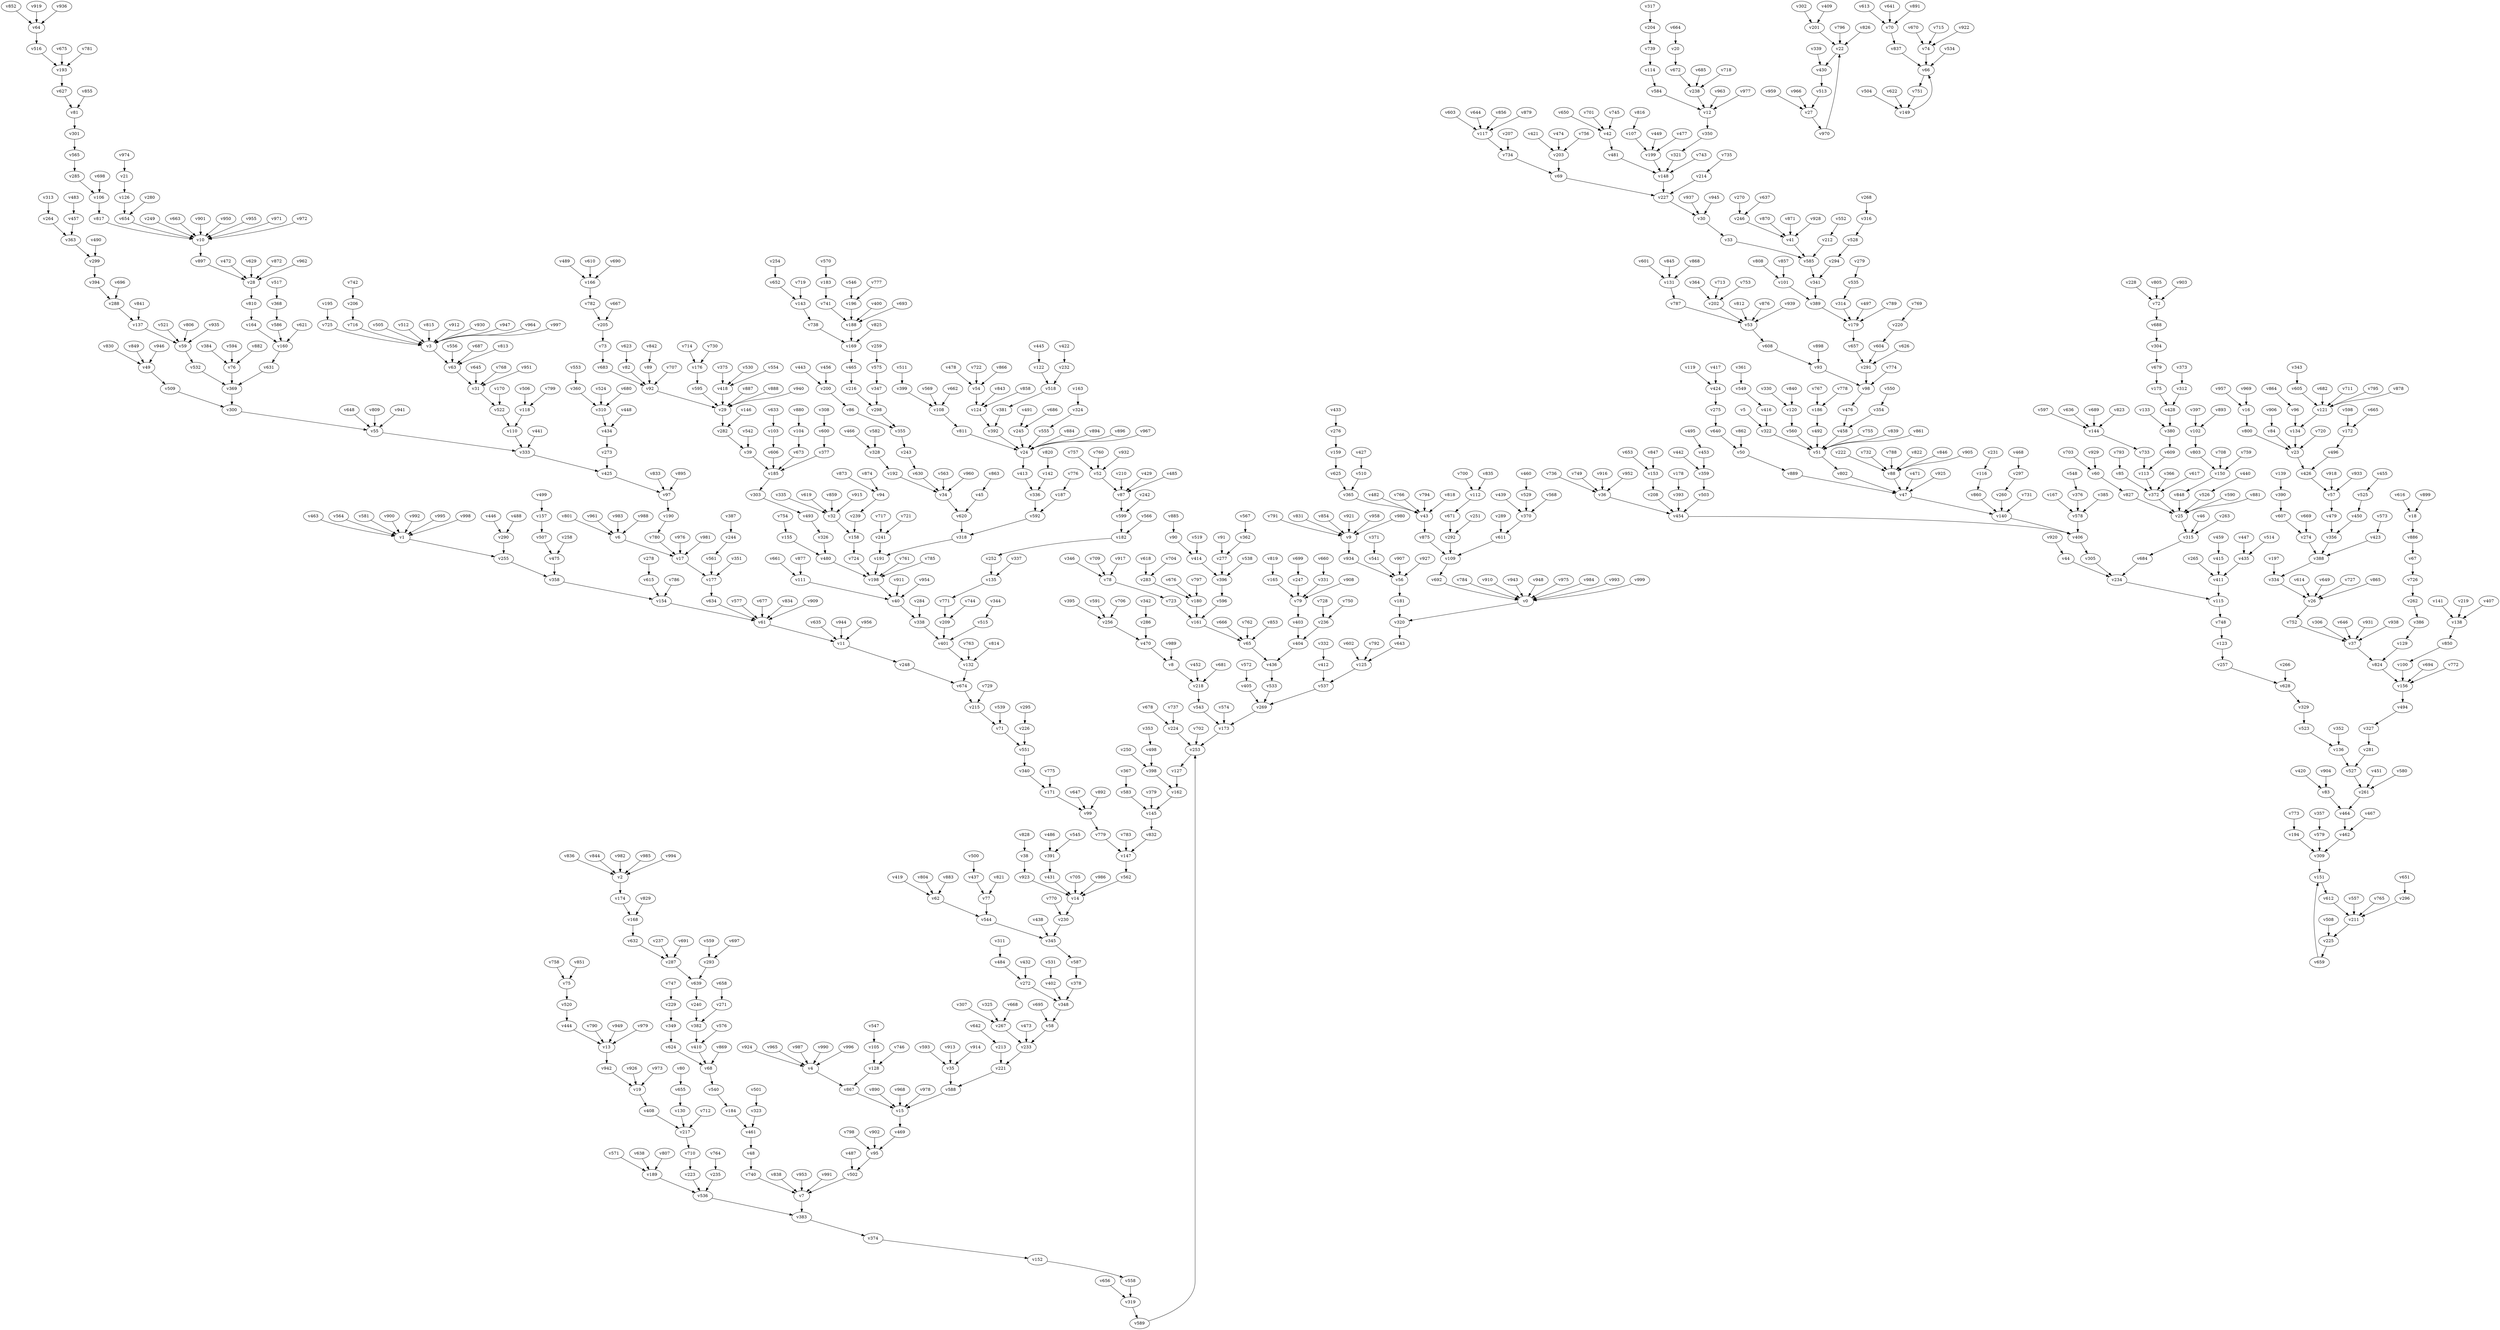 digraph G {
	"v0"->"v320"
	"v1"->"v255"
	"v2"->"v174"
	"v3"->"v63"
	"v4"->"v867"
	"v5"->"v322"
	"v6"->"v17"
	"v7"->"v383"
	"v8"->"v218"
	"v9"->"v934"
	"v10"->"v897"
	"v11"->"v248"
	"v12"->"v350"
	"v13"->"v942"
	"v14"->"v230"
	"v15"->"v469"
	"v16"->"v800"
	"v17"->"v177"
	"v18"->"v886"
	"v19"->"v408"
	"v20"->"v672"
	"v21"->"v126"
	"v22"->"v430"
	"v23"->"v426"
	"v24"->"v413"
	"v25"->"v315"
	"v26"->"v752"
	"v27"->"v970"
	"v28"->"v810"
	"v29"->"v282"
	"v30"->"v33"
	"v31"->"v522"
	"v32"->"v158"
	"v33"->"v585"
	"v34"->"v620"
	"v35"->"v588"
	"v36"->"v454"
	"v37"->"v824"
	"v38"->"v923"
	"v39"->"v185"
	"v40"->"v338"
	"v41"->"v585"
	"v42"->"v481"
	"v43"->"v875"
	"v44"->"v234"
	"v45"->"v620"
	"v46"->"v315"
	"v47"->"v140"
	"v48"->"v740"
	"v49"->"v509"
	"v50"->"v889"
	"v51"->"v802"
	"v52"->"v87"
	"v53"->"v608"
	"v54"->"v124"
	"v55"->"v333"
	"v56"->"v181"
	"v57"->"v479"
	"v58"->"v233"
	"v59"->"v532"
	"v60"->"v827"
	"v61"->"v11"
	"v62"->"v544"
	"v63"->"v31"
	"v64"->"v516"
	"v65"->"v436"
	"v66"->"v751"
	"v67"->"v726"
	"v68"->"v540"
	"v69"->"v227"
	"v70"->"v837"
	"v71"->"v551"
	"v72"->"v688"
	"v73"->"v683"
	"v74"->"v66"
	"v75"->"v520"
	"v76"->"v369"
	"v77"->"v544"
	"v78"->"v723"
	"v79"->"v403"
	"v80"->"v655"
	"v81"->"v301"
	"v82"->"v92"
	"v83"->"v464"
	"v84"->"v23"
	"v85"->"v372"
	"v86"->"v355"
	"v87"->"v599"
	"v88"->"v47"
	"v89"->"v92"
	"v90"->"v414"
	"v91"->"v277"
	"v92"->"v29"
	"v93"->"v98"
	"v94"->"v239"
	"v95"->"v502"
	"v96"->"v134"
	"v97"->"v190"
	"v98"->"v476"
	"v99"->"v779"
	"v100"->"v156"
	"v101"->"v389"
	"v102"->"v803"
	"v103"->"v606"
	"v104"->"v673"
	"v105"->"v128"
	"v106"->"v817"
	"v107"->"v199"
	"v108"->"v811"
	"v109"->"v692"
	"v110"->"v333"
	"v111"->"v40"
	"v112"->"v671"
	"v113"->"v372"
	"v114"->"v584"
	"v115"->"v748"
	"v116"->"v860"
	"v117"->"v734"
	"v118"->"v110"
	"v119"->"v424"
	"v120"->"v560"
	"v121"->"v134"
	"v122"->"v518"
	"v123"->"v257"
	"v124"->"v392"
	"v125"->"v537"
	"v126"->"v654"
	"v127"->"v162"
	"v128"->"v867"
	"v129"->"v824"
	"v130"->"v217"
	"v131"->"v787"
	"v132"->"v674"
	"v133"->"v380"
	"v134"->"v23"
	"v135"->"v771"
	"v136"->"v527"
	"v137"->"v59"
	"v138"->"v850"
	"v139"->"v390"
	"v140"->"v406"
	"v141"->"v138"
	"v142"->"v336"
	"v143"->"v738"
	"v144"->"v733"
	"v145"->"v832"
	"v146"->"v282"
	"v147"->"v562"
	"v148"->"v227"
	"v149"->"v66"
	"v150"->"v848"
	"v151"->"v612"
	"v152"->"v558"
	"v153"->"v208"
	"v154"->"v61"
	"v155"->"v480"
	"v156"->"v494"
	"v157"->"v507"
	"v158"->"v724"
	"v159"->"v625"
	"v160"->"v631"
	"v161"->"v65"
	"v162"->"v145"
	"v163"->"v324"
	"v164"->"v160"
	"v165"->"v79"
	"v166"->"v782"
	"v167"->"v578"
	"v168"->"v632"
	"v169"->"v465"
	"v170"->"v522"
	"v171"->"v99"
	"v172"->"v496"
	"v173"->"v253"
	"v174"->"v168"
	"v175"->"v428"
	"v176"->"v595"
	"v177"->"v634"
	"v178"->"v393"
	"v179"->"v657"
	"v180"->"v161"
	"v181"->"v320"
	"v182"->"v252"
	"v183"->"v741"
	"v184"->"v461"
	"v185"->"v303"
	"v186"->"v492"
	"v187"->"v592"
	"v188"->"v169"
	"v189"->"v536"
	"v190"->"v780"
	"v191"->"v198"
	"v192"->"v34"
	"v193"->"v627"
	"v194"->"v309"
	"v195"->"v725"
	"v196"->"v188"
	"v197"->"v334"
	"v198"->"v40"
	"v199"->"v148"
	"v200"->"v86"
	"v201"->"v22"
	"v202"->"v53"
	"v203"->"v69"
	"v204"->"v739"
	"v205"->"v73"
	"v206"->"v716"
	"v207"->"v734"
	"v208"->"v454"
	"v209"->"v401"
	"v210"->"v87"
	"v211"->"v225"
	"v212"->"v585"
	"v213"->"v221"
	"v214"->"v227"
	"v215"->"v71"
	"v216"->"v298"
	"v217"->"v710"
	"v218"->"v543"
	"v219"->"v138"
	"v220"->"v604"
	"v221"->"v588"
	"v222"->"v88"
	"v223"->"v536"
	"v224"->"v253"
	"v225"->"v659"
	"v226"->"v551"
	"v227"->"v30"
	"v228"->"v72"
	"v229"->"v349"
	"v230"->"v345"
	"v231"->"v116"
	"v232"->"v518"
	"v233"->"v221"
	"v234"->"v115"
	"v235"->"v536"
	"v236"->"v404"
	"v237"->"v287"
	"v238"->"v12"
	"v239"->"v158"
	"v240"->"v382"
	"v241"->"v191"
	"v242"->"v599"
	"v243"->"v630"
	"v244"->"v561"
	"v245"->"v24"
	"v246"->"v41"
	"v247"->"v79"
	"v248"->"v674"
	"v249"->"v10"
	"v250"->"v398"
	"v251"->"v292"
	"v252"->"v135"
	"v253"->"v127"
	"v254"->"v652"
	"v255"->"v358"
	"v256"->"v470"
	"v257"->"v628"
	"v258"->"v475"
	"v259"->"v575"
	"v260"->"v140"
	"v261"->"v464"
	"v262"->"v386"
	"v263"->"v315"
	"v264"->"v363"
	"v265"->"v411"
	"v266"->"v628"
	"v267"->"v233"
	"v268"->"v316"
	"v269"->"v173"
	"v270"->"v246"
	"v271"->"v382"
	"v272"->"v348"
	"v273"->"v425"
	"v274"->"v388"
	"v275"->"v640"
	"v276"->"v159"
	"v277"->"v396"
	"v278"->"v615"
	"v279"->"v535"
	"v280"->"v654"
	"v281"->"v527"
	"v282"->"v39"
	"v283"->"v180"
	"v284"->"v338"
	"v285"->"v106"
	"v286"->"v470"
	"v287"->"v639"
	"v288"->"v137"
	"v289"->"v611"
	"v290"->"v255"
	"v291"->"v98"
	"v292"->"v109"
	"v293"->"v639"
	"v294"->"v341"
	"v295"->"v226"
	"v296"->"v211"
	"v297"->"v260"
	"v298"->"v355"
	"v299"->"v394"
	"v300"->"v55"
	"v301"->"v565"
	"v302"->"v201"
	"v303"->"v493"
	"v304"->"v679"
	"v305"->"v234"
	"v306"->"v37"
	"v307"->"v267"
	"v308"->"v600"
	"v309"->"v151"
	"v310"->"v434"
	"v311"->"v484"
	"v312"->"v428"
	"v313"->"v264"
	"v314"->"v179"
	"v315"->"v684"
	"v316"->"v528"
	"v317"->"v204"
	"v318"->"v191"
	"v319"->"v589"
	"v320"->"v643"
	"v321"->"v148"
	"v322"->"v51"
	"v323"->"v461"
	"v324"->"v555"
	"v325"->"v267"
	"v326"->"v480"
	"v327"->"v281"
	"v328"->"v192"
	"v329"->"v523"
	"v330"->"v120"
	"v331"->"v79"
	"v332"->"v412"
	"v333"->"v425"
	"v334"->"v26"
	"v335"->"v32"
	"v336"->"v592"
	"v337"->"v135"
	"v338"->"v401"
	"v339"->"v430"
	"v340"->"v171"
	"v341"->"v389"
	"v342"->"v286"
	"v343"->"v605"
	"v344"->"v515"
	"v345"->"v587"
	"v346"->"v78"
	"v347"->"v298"
	"v348"->"v58"
	"v349"->"v624"
	"v350"->"v321"
	"v351"->"v177"
	"v352"->"v136"
	"v353"->"v498"
	"v354"->"v458"
	"v355"->"v243"
	"v356"->"v388"
	"v357"->"v579"
	"v358"->"v154"
	"v359"->"v503"
	"v360"->"v310"
	"v361"->"v549"
	"v362"->"v277"
	"v363"->"v299"
	"v364"->"v202"
	"v365"->"v43"
	"v366"->"v372"
	"v367"->"v583"
	"v368"->"v586"
	"v369"->"v300"
	"v370"->"v611"
	"v371"->"v541"
	"v372"->"v25"
	"v373"->"v312"
	"v374"->"v152"
	"v375"->"v418"
	"v376"->"v578"
	"v377"->"v185"
	"v378"->"v348"
	"v379"->"v145"
	"v380"->"v609"
	"v381"->"v392"
	"v382"->"v410"
	"v383"->"v374"
	"v384"->"v76"
	"v385"->"v578"
	"v386"->"v129"
	"v387"->"v244"
	"v388"->"v334"
	"v389"->"v179"
	"v390"->"v607"
	"v391"->"v431"
	"v392"->"v24"
	"v393"->"v454"
	"v394"->"v288"
	"v395"->"v256"
	"v396"->"v596"
	"v397"->"v102"
	"v398"->"v162"
	"v399"->"v108"
	"v400"->"v188"
	"v401"->"v132"
	"v402"->"v348"
	"v403"->"v404"
	"v404"->"v436"
	"v405"->"v269"
	"v406"->"v305"
	"v407"->"v138"
	"v408"->"v217"
	"v409"->"v201"
	"v410"->"v68"
	"v411"->"v115"
	"v412"->"v537"
	"v413"->"v336"
	"v414"->"v396"
	"v415"->"v411"
	"v416"->"v322"
	"v417"->"v424"
	"v418"->"v29"
	"v419"->"v62"
	"v420"->"v83"
	"v421"->"v203"
	"v422"->"v232"
	"v423"->"v388"
	"v424"->"v275"
	"v425"->"v97"
	"v426"->"v57"
	"v427"->"v510"
	"v428"->"v380"
	"v429"->"v87"
	"v430"->"v513"
	"v431"->"v14"
	"v432"->"v272"
	"v433"->"v276"
	"v434"->"v273"
	"v435"->"v411"
	"v436"->"v533"
	"v437"->"v77"
	"v438"->"v345"
	"v439"->"v370"
	"v440"->"v526"
	"v441"->"v333"
	"v442"->"v359"
	"v443"->"v200"
	"v444"->"v13"
	"v445"->"v122"
	"v446"->"v290"
	"v447"->"v435"
	"v448"->"v434"
	"v449"->"v199"
	"v450"->"v356"
	"v451"->"v261"
	"v452"->"v218"
	"v453"->"v359"
	"v454"->"v406"
	"v455"->"v525"
	"v456"->"v200"
	"v457"->"v363"
	"v458"->"v51"
	"v459"->"v415"
	"v460"->"v529"
	"v461"->"v48"
	"v462"->"v309"
	"v463"->"v1"
	"v464"->"v462"
	"v465"->"v216"
	"v466"->"v328"
	"v467"->"v462"
	"v468"->"v297"
	"v469"->"v95"
	"v470"->"v8"
	"v471"->"v47"
	"v472"->"v28"
	"v473"->"v233"
	"v474"->"v203"
	"v475"->"v358"
	"v476"->"v458"
	"v477"->"v199"
	"v478"->"v54"
	"v479"->"v356"
	"v480"->"v198"
	"v481"->"v148"
	"v482"->"v43"
	"v483"->"v457"
	"v484"->"v272"
	"v485"->"v87"
	"v486"->"v391"
	"v487"->"v502"
	"v488"->"v290"
	"v489"->"v166"
	"v490"->"v299"
	"v491"->"v245"
	"v492"->"v51"
	"v493"->"v326"
	"v494"->"v327"
	"v495"->"v453"
	"v496"->"v426"
	"v497"->"v179"
	"v498"->"v398"
	"v499"->"v157"
	"v500"->"v437"
	"v501"->"v323"
	"v502"->"v7"
	"v503"->"v454"
	"v504"->"v149"
	"v505"->"v3"
	"v506"->"v118"
	"v507"->"v475"
	"v508"->"v225"
	"v509"->"v300"
	"v510"->"v365"
	"v511"->"v399"
	"v512"->"v3"
	"v513"->"v27"
	"v514"->"v435"
	"v515"->"v401"
	"v516"->"v193"
	"v517"->"v368"
	"v518"->"v381"
	"v519"->"v414"
	"v520"->"v444"
	"v521"->"v59"
	"v522"->"v110"
	"v523"->"v136"
	"v524"->"v310"
	"v525"->"v450"
	"v526"->"v25"
	"v527"->"v261"
	"v528"->"v294"
	"v529"->"v370"
	"v530"->"v418"
	"v531"->"v402"
	"v532"->"v369"
	"v533"->"v269"
	"v534"->"v66"
	"v535"->"v314"
	"v536"->"v383"
	"v537"->"v269"
	"v538"->"v396"
	"v539"->"v71"
	"v540"->"v184"
	"v541"->"v56"
	"v542"->"v39"
	"v543"->"v173"
	"v544"->"v345"
	"v545"->"v391"
	"v546"->"v196"
	"v547"->"v105"
	"v548"->"v376"
	"v549"->"v416"
	"v550"->"v354"
	"v551"->"v340"
	"v552"->"v212"
	"v553"->"v360"
	"v554"->"v418"
	"v555"->"v24"
	"v556"->"v63"
	"v557"->"v211"
	"v558"->"v319"
	"v559"->"v293"
	"v560"->"v51"
	"v561"->"v177"
	"v562"->"v14"
	"v563"->"v34"
	"v564"->"v1"
	"v565"->"v285"
	"v566"->"v182"
	"v567"->"v362"
	"v568"->"v370"
	"v569"->"v108"
	"v570"->"v183"
	"v571"->"v189"
	"v572"->"v405"
	"v573"->"v423"
	"v574"->"v173"
	"v575"->"v347"
	"v576"->"v410"
	"v577"->"v61"
	"v578"->"v406"
	"v579"->"v309"
	"v580"->"v261"
	"v581"->"v1"
	"v582"->"v328"
	"v583"->"v145"
	"v584"->"v12"
	"v585"->"v341"
	"v586"->"v160"
	"v587"->"v378"
	"v588"->"v15"
	"v589"->"v253"
	"v590"->"v25"
	"v591"->"v256"
	"v592"->"v318"
	"v593"->"v35"
	"v594"->"v76"
	"v595"->"v29"
	"v596"->"v161"
	"v597"->"v144"
	"v598"->"v172"
	"v599"->"v182"
	"v600"->"v377"
	"v601"->"v131"
	"v602"->"v125"
	"v603"->"v117"
	"v604"->"v291"
	"v605"->"v121"
	"v606"->"v185"
	"v607"->"v274"
	"v608"->"v93"
	"v609"->"v113"
	"v610"->"v166"
	"v611"->"v109"
	"v612"->"v211"
	"v613"->"v70"
	"v614"->"v26"
	"v615"->"v154"
	"v616"->"v18"
	"v617"->"v372"
	"v618"->"v283"
	"v619"->"v32"
	"v620"->"v318"
	"v621"->"v160"
	"v622"->"v149"
	"v623"->"v82"
	"v624"->"v68"
	"v625"->"v365"
	"v626"->"v291"
	"v627"->"v81"
	"v628"->"v329"
	"v629"->"v28"
	"v630"->"v34"
	"v631"->"v369"
	"v632"->"v287"
	"v633"->"v103"
	"v634"->"v61"
	"v635"->"v11"
	"v636"->"v144"
	"v637"->"v246"
	"v638"->"v189"
	"v639"->"v240"
	"v640"->"v50"
	"v641"->"v70"
	"v642"->"v213"
	"v643"->"v125"
	"v644"->"v117"
	"v645"->"v31"
	"v646"->"v37"
	"v647"->"v99"
	"v648"->"v55"
	"v649"->"v26"
	"v650"->"v42"
	"v651"->"v296"
	"v652"->"v143"
	"v653"->"v153"
	"v654"->"v10"
	"v655"->"v130"
	"v656"->"v319"
	"v657"->"v291"
	"v658"->"v271"
	"v659"->"v151"
	"v660"->"v331"
	"v661"->"v111"
	"v662"->"v108"
	"v663"->"v10"
	"v664"->"v20"
	"v665"->"v172"
	"v666"->"v65"
	"v667"->"v205"
	"v668"->"v267"
	"v669"->"v274"
	"v670"->"v74"
	"v671"->"v292"
	"v672"->"v238"
	"v673"->"v185"
	"v674"->"v215"
	"v675"->"v193"
	"v676"->"v180"
	"v677"->"v61"
	"v678"->"v224"
	"v679"->"v175"
	"v680"->"v310"
	"v681"->"v218"
	"v682"->"v121"
	"v683"->"v92"
	"v684"->"v234"
	"v685"->"v238"
	"v686"->"v245"
	"v687"->"v63"
	"v688"->"v304"
	"v689"->"v144"
	"v690"->"v166"
	"v691"->"v287"
	"v692"->"v0"
	"v693"->"v188"
	"v694"->"v156"
	"v695"->"v58"
	"v696"->"v288"
	"v697"->"v293"
	"v698"->"v106"
	"v699"->"v247"
	"v700"->"v112"
	"v701"->"v42"
	"v702"->"v253"
	"v703"->"v60"
	"v704"->"v283"
	"v705"->"v14"
	"v706"->"v256"
	"v707"->"v92"
	"v708"->"v150"
	"v709"->"v78"
	"v710"->"v223"
	"v711"->"v121"
	"v712"->"v217"
	"v713"->"v202"
	"v714"->"v176"
	"v715"->"v74"
	"v716"->"v3"
	"v717"->"v241"
	"v718"->"v238"
	"v719"->"v143"
	"v720"->"v23"
	"v721"->"v241"
	"v722"->"v54"
	"v723"->"v161"
	"v724"->"v198"
	"v725"->"v3"
	"v726"->"v262"
	"v727"->"v26"
	"v728"->"v236"
	"v729"->"v215"
	"v730"->"v176"
	"v731"->"v140"
	"v732"->"v88"
	"v733"->"v113"
	"v734"->"v69"
	"v735"->"v214"
	"v736"->"v36"
	"v737"->"v224"
	"v738"->"v169"
	"v739"->"v114"
	"v740"->"v7"
	"v741"->"v188"
	"v742"->"v206"
	"v743"->"v148"
	"v744"->"v209"
	"v745"->"v42"
	"v746"->"v128"
	"v747"->"v229"
	"v748"->"v123"
	"v749"->"v36"
	"v750"->"v236"
	"v751"->"v149"
	"v752"->"v37"
	"v753"->"v202"
	"v754"->"v155"
	"v755"->"v51"
	"v756"->"v203"
	"v757"->"v52"
	"v758"->"v75"
	"v759"->"v150"
	"v760"->"v52"
	"v761"->"v198"
	"v762"->"v65"
	"v763"->"v132"
	"v764"->"v235"
	"v765"->"v211"
	"v766"->"v43"
	"v767"->"v186"
	"v768"->"v31"
	"v769"->"v220"
	"v770"->"v230"
	"v771"->"v209"
	"v772"->"v156"
	"v773"->"v194"
	"v774"->"v98"
	"v775"->"v171"
	"v776"->"v187"
	"v777"->"v196"
	"v778"->"v186"
	"v779"->"v147"
	"v780"->"v17"
	"v781"->"v193"
	"v782"->"v205"
	"v783"->"v147"
	"v784"->"v0"
	"v785"->"v198"
	"v786"->"v154"
	"v787"->"v53"
	"v788"->"v88"
	"v789"->"v179"
	"v790"->"v13"
	"v791"->"v9"
	"v792"->"v125"
	"v793"->"v85"
	"v794"->"v43"
	"v795"->"v121"
	"v796"->"v22"
	"v797"->"v180"
	"v798"->"v95"
	"v799"->"v118"
	"v800"->"v23"
	"v801"->"v6"
	"v802"->"v47"
	"v803"->"v150"
	"v804"->"v62"
	"v805"->"v72"
	"v806"->"v59"
	"v807"->"v189"
	"v808"->"v101"
	"v809"->"v55"
	"v810"->"v164"
	"v811"->"v24"
	"v812"->"v53"
	"v813"->"v63"
	"v814"->"v132"
	"v815"->"v3"
	"v816"->"v107"
	"v817"->"v10"
	"v818"->"v43"
	"v819"->"v165"
	"v820"->"v142"
	"v821"->"v77"
	"v822"->"v88"
	"v823"->"v144"
	"v824"->"v156"
	"v825"->"v169"
	"v826"->"v22"
	"v827"->"v25"
	"v828"->"v38"
	"v829"->"v168"
	"v830"->"v49"
	"v831"->"v9"
	"v832"->"v147"
	"v833"->"v97"
	"v834"->"v61"
	"v835"->"v112"
	"v836"->"v2"
	"v837"->"v66"
	"v838"->"v7"
	"v839"->"v51"
	"v840"->"v120"
	"v841"->"v137"
	"v842"->"v89"
	"v843"->"v124"
	"v844"->"v2"
	"v845"->"v131"
	"v846"->"v88"
	"v847"->"v153"
	"v848"->"v25"
	"v849"->"v49"
	"v850"->"v100"
	"v851"->"v75"
	"v852"->"v64"
	"v853"->"v65"
	"v854"->"v9"
	"v855"->"v81"
	"v856"->"v117"
	"v857"->"v101"
	"v858"->"v124"
	"v859"->"v32"
	"v860"->"v140"
	"v861"->"v51"
	"v862"->"v50"
	"v863"->"v45"
	"v864"->"v96"
	"v865"->"v26"
	"v866"->"v54"
	"v867"->"v15"
	"v868"->"v131"
	"v869"->"v68"
	"v870"->"v41"
	"v871"->"v41"
	"v872"->"v28"
	"v873"->"v94"
	"v874"->"v94"
	"v875"->"v109"
	"v876"->"v53"
	"v877"->"v111"
	"v878"->"v121"
	"v879"->"v117"
	"v880"->"v104"
	"v881"->"v25"
	"v882"->"v76"
	"v883"->"v62"
	"v884"->"v24"
	"v885"->"v90"
	"v886"->"v67"
	"v887"->"v29"
	"v888"->"v29"
	"v889"->"v47"
	"v890"->"v15"
	"v891"->"v70"
	"v892"->"v99"
	"v893"->"v102"
	"v894"->"v24"
	"v895"->"v97"
	"v896"->"v24"
	"v897"->"v28"
	"v898"->"v93"
	"v899"->"v18"
	"v900"->"v1"
	"v901"->"v10"
	"v902"->"v95"
	"v903"->"v72"
	"v904"->"v83"
	"v905"->"v88"
	"v906"->"v84"
	"v907"->"v56"
	"v908"->"v79"
	"v909"->"v61"
	"v910"->"v0"
	"v911"->"v40"
	"v912"->"v3"
	"v913"->"v35"
	"v914"->"v35"
	"v915"->"v32"
	"v916"->"v36"
	"v917"->"v78"
	"v918"->"v57"
	"v919"->"v64"
	"v920"->"v44"
	"v921"->"v9"
	"v922"->"v74"
	"v923"->"v14"
	"v924"->"v4"
	"v925"->"v47"
	"v926"->"v19"
	"v927"->"v56"
	"v928"->"v41"
	"v929"->"v60"
	"v930"->"v3"
	"v931"->"v37"
	"v932"->"v52"
	"v933"->"v57"
	"v934"->"v56"
	"v935"->"v59"
	"v936"->"v64"
	"v937"->"v30"
	"v938"->"v37"
	"v939"->"v53"
	"v940"->"v29"
	"v941"->"v55"
	"v942"->"v19"
	"v943"->"v0"
	"v944"->"v11"
	"v945"->"v30"
	"v946"->"v49"
	"v947"->"v3"
	"v948"->"v0"
	"v949"->"v13"
	"v950"->"v10"
	"v951"->"v31"
	"v952"->"v36"
	"v953"->"v7"
	"v954"->"v40"
	"v955"->"v10"
	"v956"->"v11"
	"v957"->"v16"
	"v958"->"v9"
	"v959"->"v27"
	"v960"->"v34"
	"v961"->"v6"
	"v962"->"v28"
	"v963"->"v12"
	"v964"->"v3"
	"v965"->"v4"
	"v966"->"v27"
	"v967"->"v24"
	"v968"->"v15"
	"v969"->"v16"
	"v970"->"v22"
	"v971"->"v10"
	"v972"->"v10"
	"v973"->"v19"
	"v974"->"v21"
	"v975"->"v0"
	"v976"->"v17"
	"v977"->"v12"
	"v978"->"v15"
	"v979"->"v13"
	"v980"->"v9"
	"v981"->"v17"
	"v982"->"v2"
	"v983"->"v6"
	"v984"->"v0"
	"v985"->"v2"
	"v986"->"v14"
	"v987"->"v4"
	"v988"->"v6"
	"v989"->"v8"
	"v990"->"v4"
	"v991"->"v7"
	"v992"->"v1"
	"v993"->"v0"
	"v994"->"v2"
	"v995"->"v1"
	"v996"->"v4"
	"v997"->"v3"
	"v998"->"v1"
	"v999"->"v0"
}
